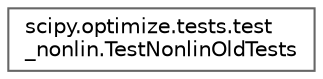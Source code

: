 digraph "Graphical Class Hierarchy"
{
 // LATEX_PDF_SIZE
  bgcolor="transparent";
  edge [fontname=Helvetica,fontsize=10,labelfontname=Helvetica,labelfontsize=10];
  node [fontname=Helvetica,fontsize=10,shape=box,height=0.2,width=0.4];
  rankdir="LR";
  Node0 [id="Node000000",label="scipy.optimize.tests.test\l_nonlin.TestNonlinOldTests",height=0.2,width=0.4,color="grey40", fillcolor="white", style="filled",URL="$d7/d59/classscipy_1_1optimize_1_1tests_1_1test__nonlin_1_1TestNonlinOldTests.html",tooltip=" "];
}
